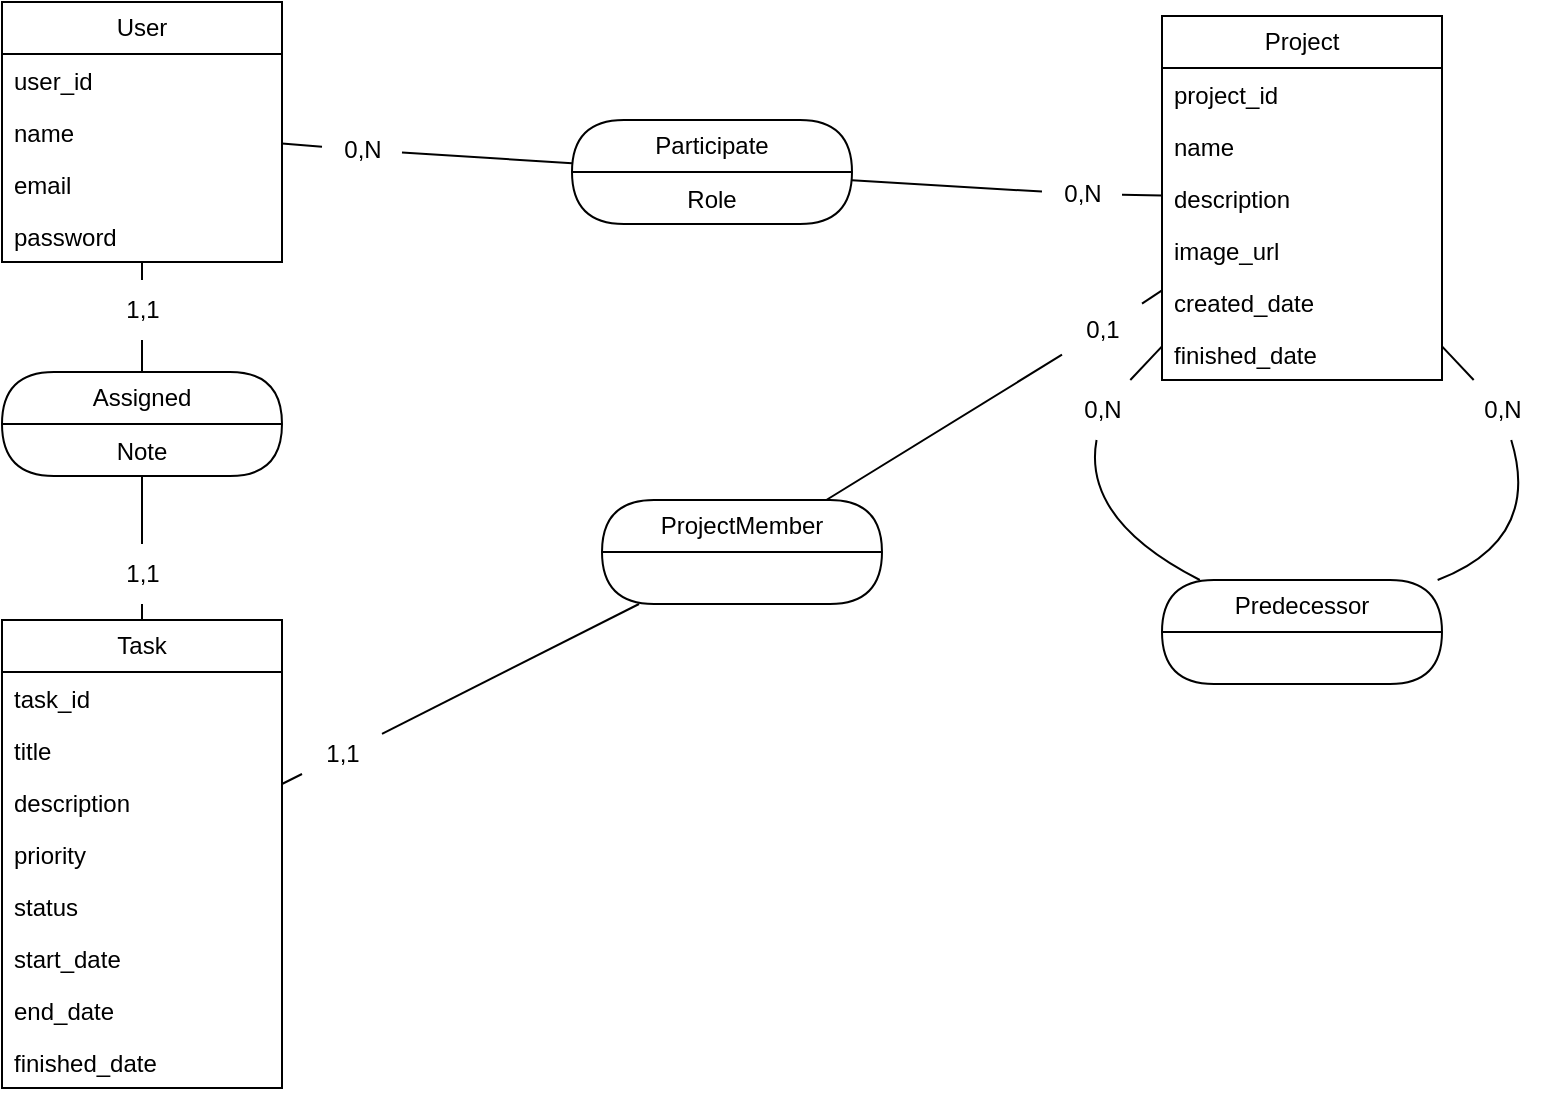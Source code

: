 <mxfile>
    <diagram name="Page-1" id="Y9u0gpGczGB8y_hTl56O">
        <mxGraphModel dx="820" dy="563" grid="1" gridSize="10" guides="1" tooltips="1" connect="1" arrows="1" fold="1" page="1" pageScale="1" pageWidth="850" pageHeight="1100" background="none" math="0" shadow="0">
            <root>
                <mxCell id="0"/>
                <mxCell id="1" parent="0"/>
                <mxCell id="hUHU4sZshg8_5ApoQRsT-1" value="User" style="swimlane;fontStyle=0;childLayout=stackLayout;horizontal=1;startSize=26;fillColor=none;horizontalStack=0;resizeParent=1;resizeParentMax=0;resizeLast=0;collapsible=1;marginBottom=0;whiteSpace=wrap;html=1;" parent="1" vertex="1">
                    <mxGeometry x="70" y="91" width="140" height="130" as="geometry"/>
                </mxCell>
                <mxCell id="hUHU4sZshg8_5ApoQRsT-2" value="user_id" style="text;strokeColor=none;fillColor=none;align=left;verticalAlign=top;spacingLeft=4;spacingRight=4;overflow=hidden;rotatable=0;points=[[0,0.5],[1,0.5]];portConstraint=eastwest;whiteSpace=wrap;html=1;" parent="hUHU4sZshg8_5ApoQRsT-1" vertex="1">
                    <mxGeometry y="26" width="140" height="26" as="geometry"/>
                </mxCell>
                <mxCell id="hUHU4sZshg8_5ApoQRsT-3" value="name" style="text;strokeColor=none;fillColor=none;align=left;verticalAlign=top;spacingLeft=4;spacingRight=4;overflow=hidden;rotatable=0;points=[[0,0.5],[1,0.5]];portConstraint=eastwest;whiteSpace=wrap;html=1;" parent="hUHU4sZshg8_5ApoQRsT-1" vertex="1">
                    <mxGeometry y="52" width="140" height="26" as="geometry"/>
                </mxCell>
                <mxCell id="hUHU4sZshg8_5ApoQRsT-4" value="email" style="text;strokeColor=none;fillColor=none;align=left;verticalAlign=top;spacingLeft=4;spacingRight=4;overflow=hidden;rotatable=0;points=[[0,0.5],[1,0.5]];portConstraint=eastwest;whiteSpace=wrap;html=1;" parent="hUHU4sZshg8_5ApoQRsT-1" vertex="1">
                    <mxGeometry y="78" width="140" height="26" as="geometry"/>
                </mxCell>
                <mxCell id="hUHU4sZshg8_5ApoQRsT-5" value="password" style="text;strokeColor=none;fillColor=none;align=left;verticalAlign=top;spacingLeft=4;spacingRight=4;overflow=hidden;rotatable=0;points=[[0,0.5],[1,0.5]];portConstraint=eastwest;whiteSpace=wrap;html=1;" parent="hUHU4sZshg8_5ApoQRsT-1" vertex="1">
                    <mxGeometry y="104" width="140" height="26" as="geometry"/>
                </mxCell>
                <mxCell id="hUHU4sZshg8_5ApoQRsT-6" value="Task" style="swimlane;fontStyle=0;childLayout=stackLayout;horizontal=1;startSize=26;fillColor=none;horizontalStack=0;resizeParent=1;resizeParentMax=0;resizeLast=0;collapsible=1;marginBottom=0;whiteSpace=wrap;html=1;" parent="1" vertex="1">
                    <mxGeometry x="70" y="400" width="140" height="234" as="geometry"/>
                </mxCell>
                <mxCell id="hUHU4sZshg8_5ApoQRsT-7" value="task_id" style="text;strokeColor=none;fillColor=none;align=left;verticalAlign=top;spacingLeft=4;spacingRight=4;overflow=hidden;rotatable=0;points=[[0,0.5],[1,0.5]];portConstraint=eastwest;whiteSpace=wrap;html=1;" parent="hUHU4sZshg8_5ApoQRsT-6" vertex="1">
                    <mxGeometry y="26" width="140" height="26" as="geometry"/>
                </mxCell>
                <mxCell id="hUHU4sZshg8_5ApoQRsT-8" value="title" style="text;strokeColor=none;fillColor=none;align=left;verticalAlign=top;spacingLeft=4;spacingRight=4;overflow=hidden;rotatable=0;points=[[0,0.5],[1,0.5]];portConstraint=eastwest;whiteSpace=wrap;html=1;" parent="hUHU4sZshg8_5ApoQRsT-6" vertex="1">
                    <mxGeometry y="52" width="140" height="26" as="geometry"/>
                </mxCell>
                <mxCell id="hUHU4sZshg8_5ApoQRsT-9" value="description" style="text;strokeColor=none;fillColor=none;align=left;verticalAlign=top;spacingLeft=4;spacingRight=4;overflow=hidden;rotatable=0;points=[[0,0.5],[1,0.5]];portConstraint=eastwest;whiteSpace=wrap;html=1;" parent="hUHU4sZshg8_5ApoQRsT-6" vertex="1">
                    <mxGeometry y="78" width="140" height="26" as="geometry"/>
                </mxCell>
                <mxCell id="hUHU4sZshg8_5ApoQRsT-10" value="priority" style="text;strokeColor=none;fillColor=none;align=left;verticalAlign=top;spacingLeft=4;spacingRight=4;overflow=hidden;rotatable=0;points=[[0,0.5],[1,0.5]];portConstraint=eastwest;whiteSpace=wrap;html=1;" parent="hUHU4sZshg8_5ApoQRsT-6" vertex="1">
                    <mxGeometry y="104" width="140" height="26" as="geometry"/>
                </mxCell>
                <mxCell id="hUHU4sZshg8_5ApoQRsT-11" value="status" style="text;strokeColor=none;fillColor=none;align=left;verticalAlign=top;spacingLeft=4;spacingRight=4;overflow=hidden;rotatable=0;points=[[0,0.5],[1,0.5]];portConstraint=eastwest;whiteSpace=wrap;html=1;" parent="hUHU4sZshg8_5ApoQRsT-6" vertex="1">
                    <mxGeometry y="130" width="140" height="26" as="geometry"/>
                </mxCell>
                <mxCell id="hUHU4sZshg8_5ApoQRsT-12" value="start_date" style="text;strokeColor=none;fillColor=none;align=left;verticalAlign=top;spacingLeft=4;spacingRight=4;overflow=hidden;rotatable=0;points=[[0,0.5],[1,0.5]];portConstraint=eastwest;whiteSpace=wrap;html=1;" parent="hUHU4sZshg8_5ApoQRsT-6" vertex="1">
                    <mxGeometry y="156" width="140" height="26" as="geometry"/>
                </mxCell>
                <mxCell id="hUHU4sZshg8_5ApoQRsT-20" value="end_date" style="text;strokeColor=none;fillColor=none;align=left;verticalAlign=top;spacingLeft=4;spacingRight=4;overflow=hidden;rotatable=0;points=[[0,0.5],[1,0.5]];portConstraint=eastwest;whiteSpace=wrap;html=1;" parent="hUHU4sZshg8_5ApoQRsT-6" vertex="1">
                    <mxGeometry y="182" width="140" height="26" as="geometry"/>
                </mxCell>
                <mxCell id="hUHU4sZshg8_5ApoQRsT-21" value="finished_date" style="text;strokeColor=none;fillColor=none;align=left;verticalAlign=top;spacingLeft=4;spacingRight=4;overflow=hidden;rotatable=0;points=[[0,0.5],[1,0.5]];portConstraint=eastwest;whiteSpace=wrap;html=1;" parent="hUHU4sZshg8_5ApoQRsT-6" vertex="1">
                    <mxGeometry y="208" width="140" height="26" as="geometry"/>
                </mxCell>
                <mxCell id="hUHU4sZshg8_5ApoQRsT-13" value="Project" style="swimlane;fontStyle=0;childLayout=stackLayout;horizontal=1;startSize=26;fillColor=none;horizontalStack=0;resizeParent=1;resizeParentMax=0;resizeLast=0;collapsible=1;marginBottom=0;whiteSpace=wrap;html=1;" parent="1" vertex="1">
                    <mxGeometry x="650" y="98" width="140" height="182" as="geometry"/>
                </mxCell>
                <mxCell id="hUHU4sZshg8_5ApoQRsT-14" value="project_id" style="text;strokeColor=none;fillColor=none;align=left;verticalAlign=top;spacingLeft=4;spacingRight=4;overflow=hidden;rotatable=0;points=[[0,0.5],[1,0.5]];portConstraint=eastwest;whiteSpace=wrap;html=1;" parent="hUHU4sZshg8_5ApoQRsT-13" vertex="1">
                    <mxGeometry y="26" width="140" height="26" as="geometry"/>
                </mxCell>
                <mxCell id="hUHU4sZshg8_5ApoQRsT-15" value="name" style="text;strokeColor=none;fillColor=none;align=left;verticalAlign=top;spacingLeft=4;spacingRight=4;overflow=hidden;rotatable=0;points=[[0,0.5],[1,0.5]];portConstraint=eastwest;whiteSpace=wrap;html=1;" parent="hUHU4sZshg8_5ApoQRsT-13" vertex="1">
                    <mxGeometry y="52" width="140" height="26" as="geometry"/>
                </mxCell>
                <mxCell id="hUHU4sZshg8_5ApoQRsT-16" value="description" style="text;strokeColor=none;fillColor=none;align=left;verticalAlign=top;spacingLeft=4;spacingRight=4;overflow=hidden;rotatable=0;points=[[0,0.5],[1,0.5]];portConstraint=eastwest;whiteSpace=wrap;html=1;" parent="hUHU4sZshg8_5ApoQRsT-13" vertex="1">
                    <mxGeometry y="78" width="140" height="26" as="geometry"/>
                </mxCell>
                <mxCell id="hUHU4sZshg8_5ApoQRsT-17" value="image_url" style="text;strokeColor=none;fillColor=none;align=left;verticalAlign=top;spacingLeft=4;spacingRight=4;overflow=hidden;rotatable=0;points=[[0,0.5],[1,0.5]];portConstraint=eastwest;whiteSpace=wrap;html=1;" parent="hUHU4sZshg8_5ApoQRsT-13" vertex="1">
                    <mxGeometry y="104" width="140" height="26" as="geometry"/>
                </mxCell>
                <mxCell id="hUHU4sZshg8_5ApoQRsT-18" value="created_date" style="text;strokeColor=none;fillColor=none;align=left;verticalAlign=top;spacingLeft=4;spacingRight=4;overflow=hidden;rotatable=0;points=[[0,0.5],[1,0.5]];portConstraint=eastwest;whiteSpace=wrap;html=1;" parent="hUHU4sZshg8_5ApoQRsT-13" vertex="1">
                    <mxGeometry y="130" width="140" height="26" as="geometry"/>
                </mxCell>
                <mxCell id="hUHU4sZshg8_5ApoQRsT-19" value="finished_date" style="text;strokeColor=none;fillColor=none;align=left;verticalAlign=top;spacingLeft=4;spacingRight=4;overflow=hidden;rotatable=0;points=[[0,0.5],[1,0.5]];portConstraint=eastwest;whiteSpace=wrap;html=1;" parent="hUHU4sZshg8_5ApoQRsT-13" vertex="1">
                    <mxGeometry y="156" width="140" height="26" as="geometry"/>
                </mxCell>
                <mxCell id="hUHU4sZshg8_5ApoQRsT-35" style="edgeStyle=orthogonalEdgeStyle;rounded=0;orthogonalLoop=1;jettySize=auto;html=1;exitX=0.5;exitY=0;exitDx=0;exitDy=0;curved=0;endArrow=none;startFill=0;strokeColor=default;" parent="1" source="hUHU4sZshg8_5ApoQRsT-50" target="hUHU4sZshg8_5ApoQRsT-1" edge="1">
                    <mxGeometry relative="1" as="geometry">
                        <Array as="points">
                            <mxPoint x="140" y="230"/>
                        </Array>
                    </mxGeometry>
                </mxCell>
                <mxCell id="hUHU4sZshg8_5ApoQRsT-22" value="Assigned" style="swimlane;fontStyle=0;childLayout=stackLayout;horizontal=1;startSize=26;fillColor=none;horizontalStack=0;resizeParent=1;resizeParentMax=0;resizeLast=0;collapsible=1;marginBottom=0;whiteSpace=wrap;html=1;rounded=1;arcSize=39;" parent="1" vertex="1">
                    <mxGeometry x="70" y="276" width="140" height="52" as="geometry"/>
                </mxCell>
                <mxCell id="hUHU4sZshg8_5ApoQRsT-24" value="Note" style="text;strokeColor=none;fillColor=none;align=center;verticalAlign=top;spacingLeft=4;spacingRight=4;overflow=hidden;rotatable=0;points=[[0,0.5],[1,0.5]];portConstraint=eastwest;whiteSpace=wrap;html=1;" parent="hUHU4sZshg8_5ApoQRsT-22" vertex="1">
                    <mxGeometry y="26" width="140" height="26" as="geometry"/>
                </mxCell>
                <mxCell id="hUHU4sZshg8_5ApoQRsT-26" value="Participate" style="swimlane;fontStyle=0;childLayout=stackLayout;horizontal=1;startSize=26;fillColor=none;horizontalStack=0;resizeParent=1;resizeParentMax=0;resizeLast=0;collapsible=1;marginBottom=0;whiteSpace=wrap;html=1;rounded=1;arcSize=39;" parent="1" vertex="1">
                    <mxGeometry x="355" y="150" width="140" height="52" as="geometry"/>
                </mxCell>
                <mxCell id="hUHU4sZshg8_5ApoQRsT-27" value="Role" style="text;strokeColor=none;fillColor=none;align=center;verticalAlign=top;spacingLeft=4;spacingRight=4;overflow=hidden;rotatable=0;points=[[0,0.5],[1,0.5]];portConstraint=eastwest;whiteSpace=wrap;html=1;" parent="hUHU4sZshg8_5ApoQRsT-26" vertex="1">
                    <mxGeometry y="26" width="140" height="26" as="geometry"/>
                </mxCell>
                <mxCell id="hUHU4sZshg8_5ApoQRsT-28" value="Predecessor" style="swimlane;fontStyle=0;childLayout=stackLayout;horizontal=1;startSize=26;fillColor=none;horizontalStack=0;resizeParent=1;resizeParentMax=0;resizeLast=0;collapsible=1;marginBottom=0;whiteSpace=wrap;html=1;rounded=1;arcSize=39;" parent="1" vertex="1">
                    <mxGeometry x="650" y="380" width="140" height="52" as="geometry"/>
                </mxCell>
                <mxCell id="hUHU4sZshg8_5ApoQRsT-34" value="ProjectMember" style="swimlane;fontStyle=0;childLayout=stackLayout;horizontal=1;startSize=26;fillColor=none;horizontalStack=0;resizeParent=1;resizeParentMax=0;resizeLast=0;collapsible=1;marginBottom=0;whiteSpace=wrap;html=1;rounded=1;arcSize=39;" parent="1" vertex="1">
                    <mxGeometry x="370" y="340" width="140" height="52" as="geometry"/>
                </mxCell>
                <mxCell id="hUHU4sZshg8_5ApoQRsT-37" style="edgeStyle=orthogonalEdgeStyle;rounded=0;orthogonalLoop=1;jettySize=auto;html=1;curved=0;endArrow=none;startFill=0;" parent="1" source="hUHU4sZshg8_5ApoQRsT-46" target="hUHU4sZshg8_5ApoQRsT-22" edge="1">
                    <mxGeometry relative="1" as="geometry">
                        <mxPoint x="280" y="356" as="sourcePoint"/>
                        <mxPoint x="280" y="300" as="targetPoint"/>
                        <Array as="points">
                            <mxPoint x="140" y="380"/>
                        </Array>
                    </mxGeometry>
                </mxCell>
                <mxCell id="hUHU4sZshg8_5ApoQRsT-39" style="rounded=0;orthogonalLoop=1;jettySize=auto;html=1;endArrow=none;startFill=0;" parent="1" source="hUHU4sZshg8_5ApoQRsT-48" target="hUHU4sZshg8_5ApoQRsT-34" edge="1">
                    <mxGeometry relative="1" as="geometry">
                        <mxPoint x="150" y="410" as="sourcePoint"/>
                        <mxPoint x="150" y="338" as="targetPoint"/>
                    </mxGeometry>
                </mxCell>
                <mxCell id="hUHU4sZshg8_5ApoQRsT-41" style="rounded=0;orthogonalLoop=1;jettySize=auto;html=1;endArrow=none;startFill=0;" parent="1" source="hUHU4sZshg8_5ApoQRsT-65" target="hUHU4sZshg8_5ApoQRsT-13" edge="1">
                    <mxGeometry relative="1" as="geometry">
                        <mxPoint x="360" y="276" as="sourcePoint"/>
                        <mxPoint x="534" y="178" as="targetPoint"/>
                    </mxGeometry>
                </mxCell>
                <mxCell id="hUHU4sZshg8_5ApoQRsT-42" style="rounded=0;orthogonalLoop=1;jettySize=auto;html=1;endArrow=none;startFill=0;" parent="1" source="hUHU4sZshg8_5ApoQRsT-56" target="hUHU4sZshg8_5ApoQRsT-26" edge="1">
                    <mxGeometry relative="1" as="geometry">
                        <mxPoint x="280" y="299" as="sourcePoint"/>
                        <mxPoint x="454" y="200" as="targetPoint"/>
                    </mxGeometry>
                </mxCell>
                <mxCell id="hUHU4sZshg8_5ApoQRsT-43" style="rounded=0;orthogonalLoop=1;jettySize=auto;html=1;endArrow=none;startFill=0;" parent="1" source="hUHU4sZshg8_5ApoQRsT-54" target="hUHU4sZshg8_5ApoQRsT-13" edge="1">
                    <mxGeometry relative="1" as="geometry">
                        <mxPoint x="340" y="259" as="sourcePoint"/>
                        <mxPoint x="490" y="250" as="targetPoint"/>
                    </mxGeometry>
                </mxCell>
                <mxCell id="hUHU4sZshg8_5ApoQRsT-44" style="rounded=0;orthogonalLoop=1;jettySize=auto;html=1;endArrow=none;startFill=0;curved=1;" parent="1" source="hUHU4sZshg8_5ApoQRsT-55" target="hUHU4sZshg8_5ApoQRsT-13" edge="1">
                    <mxGeometry relative="1" as="geometry">
                        <mxPoint x="380" y="309" as="sourcePoint"/>
                        <mxPoint x="554" y="210" as="targetPoint"/>
                        <Array as="points"/>
                    </mxGeometry>
                </mxCell>
                <mxCell id="hUHU4sZshg8_5ApoQRsT-45" style="rounded=0;orthogonalLoop=1;jettySize=auto;html=1;endArrow=none;startFill=0;curved=1;" parent="1" source="hUHU4sZshg8_5ApoQRsT-53" target="hUHU4sZshg8_5ApoQRsT-13" edge="1">
                    <mxGeometry relative="1" as="geometry">
                        <mxPoint x="880" y="407" as="sourcePoint"/>
                        <mxPoint x="880" y="276" as="targetPoint"/>
                        <Array as="points"/>
                    </mxGeometry>
                </mxCell>
                <mxCell id="hUHU4sZshg8_5ApoQRsT-47" value="" style="edgeStyle=orthogonalEdgeStyle;rounded=0;orthogonalLoop=1;jettySize=auto;html=1;curved=0;endArrow=none;startFill=0;" parent="1" source="hUHU4sZshg8_5ApoQRsT-6" target="hUHU4sZshg8_5ApoQRsT-46" edge="1">
                    <mxGeometry relative="1" as="geometry">
                        <mxPoint x="140" y="400" as="sourcePoint"/>
                        <mxPoint x="140" y="328" as="targetPoint"/>
                        <Array as="points">
                            <mxPoint x="140" y="380"/>
                        </Array>
                    </mxGeometry>
                </mxCell>
                <mxCell id="hUHU4sZshg8_5ApoQRsT-46" value="1,1" style="text;html=1;align=center;verticalAlign=middle;resizable=0;points=[];autosize=1;strokeColor=none;fillColor=none;" parent="1" vertex="1">
                    <mxGeometry x="120" y="362" width="40" height="30" as="geometry"/>
                </mxCell>
                <mxCell id="hUHU4sZshg8_5ApoQRsT-49" value="" style="rounded=0;orthogonalLoop=1;jettySize=auto;html=1;endArrow=none;startFill=0;" parent="1" source="hUHU4sZshg8_5ApoQRsT-6" target="hUHU4sZshg8_5ApoQRsT-48" edge="1">
                    <mxGeometry relative="1" as="geometry">
                        <mxPoint x="210" y="482" as="sourcePoint"/>
                        <mxPoint x="388" y="392" as="targetPoint"/>
                    </mxGeometry>
                </mxCell>
                <mxCell id="hUHU4sZshg8_5ApoQRsT-48" value="1,1" style="text;html=1;align=center;verticalAlign=middle;resizable=0;points=[];autosize=1;strokeColor=none;fillColor=none;" parent="1" vertex="1">
                    <mxGeometry x="220" y="452" width="40" height="30" as="geometry"/>
                </mxCell>
                <mxCell id="hUHU4sZshg8_5ApoQRsT-52" value="" style="edgeStyle=orthogonalEdgeStyle;rounded=0;orthogonalLoop=1;jettySize=auto;html=1;exitX=0.5;exitY=0;exitDx=0;exitDy=0;curved=0;endArrow=none;startFill=0;strokeColor=default;" parent="1" source="hUHU4sZshg8_5ApoQRsT-22" target="hUHU4sZshg8_5ApoQRsT-50" edge="1">
                    <mxGeometry relative="1" as="geometry">
                        <mxPoint x="140" y="276" as="sourcePoint"/>
                        <mxPoint x="140" y="202" as="targetPoint"/>
                        <Array as="points">
                            <mxPoint x="140" y="230"/>
                        </Array>
                    </mxGeometry>
                </mxCell>
                <mxCell id="hUHU4sZshg8_5ApoQRsT-50" value="1,1" style="text;html=1;align=center;verticalAlign=middle;resizable=0;points=[];autosize=1;strokeColor=none;fillColor=none;" parent="1" vertex="1">
                    <mxGeometry x="120" y="230" width="40" height="30" as="geometry"/>
                </mxCell>
                <mxCell id="hUHU4sZshg8_5ApoQRsT-57" value="" style="rounded=0;orthogonalLoop=1;jettySize=auto;html=1;endArrow=none;startFill=0;" parent="1" source="hUHU4sZshg8_5ApoQRsT-1" target="hUHU4sZshg8_5ApoQRsT-56" edge="1">
                    <mxGeometry relative="1" as="geometry">
                        <mxPoint x="210" y="161" as="sourcePoint"/>
                        <mxPoint x="355" y="171" as="targetPoint"/>
                    </mxGeometry>
                </mxCell>
                <mxCell id="hUHU4sZshg8_5ApoQRsT-56" value="0,N" style="text;html=1;align=center;verticalAlign=middle;resizable=0;points=[];autosize=1;strokeColor=none;fillColor=none;" parent="1" vertex="1">
                    <mxGeometry x="230" y="150" width="40" height="30" as="geometry"/>
                </mxCell>
                <mxCell id="hUHU4sZshg8_5ApoQRsT-58" value="" style="rounded=0;orthogonalLoop=1;jettySize=auto;html=1;endArrow=none;startFill=0;" parent="1" source="hUHU4sZshg8_5ApoQRsT-26" target="hUHU4sZshg8_5ApoQRsT-54" edge="1">
                    <mxGeometry relative="1" as="geometry">
                        <mxPoint x="495" y="179" as="sourcePoint"/>
                        <mxPoint x="650" y="186" as="targetPoint"/>
                    </mxGeometry>
                </mxCell>
                <mxCell id="hUHU4sZshg8_5ApoQRsT-54" value="0,N" style="text;html=1;align=center;verticalAlign=middle;resizable=0;points=[];autosize=1;strokeColor=none;fillColor=none;" parent="1" vertex="1">
                    <mxGeometry x="590" y="172" width="40" height="30" as="geometry"/>
                </mxCell>
                <mxCell id="hUHU4sZshg8_5ApoQRsT-62" value="" style="rounded=0;orthogonalLoop=1;jettySize=auto;html=1;endArrow=none;startFill=0;curved=1;" parent="1" source="hUHU4sZshg8_5ApoQRsT-28" target="hUHU4sZshg8_5ApoQRsT-55" edge="1">
                    <mxGeometry relative="1" as="geometry">
                        <mxPoint x="650" y="380" as="sourcePoint"/>
                        <mxPoint x="650" y="264" as="targetPoint"/>
                        <Array as="points">
                            <mxPoint x="610" y="350"/>
                        </Array>
                    </mxGeometry>
                </mxCell>
                <mxCell id="hUHU4sZshg8_5ApoQRsT-55" value="0,N" style="text;html=1;align=center;verticalAlign=middle;resizable=0;points=[];autosize=1;strokeColor=none;fillColor=none;" parent="1" vertex="1">
                    <mxGeometry x="600" y="280" width="40" height="30" as="geometry"/>
                </mxCell>
                <mxCell id="hUHU4sZshg8_5ApoQRsT-53" value="0,N" style="text;html=1;align=center;verticalAlign=middle;resizable=0;points=[];autosize=1;strokeColor=none;fillColor=none;" parent="1" vertex="1">
                    <mxGeometry x="800" y="280" width="40" height="30" as="geometry"/>
                </mxCell>
                <mxCell id="hUHU4sZshg8_5ApoQRsT-64" value="" style="rounded=0;orthogonalLoop=1;jettySize=auto;html=1;endArrow=none;startFill=0;curved=1;" parent="1" source="hUHU4sZshg8_5ApoQRsT-28" target="hUHU4sZshg8_5ApoQRsT-53" edge="1">
                    <mxGeometry relative="1" as="geometry">
                        <mxPoint x="790" y="370" as="sourcePoint"/>
                        <mxPoint x="738" y="300" as="targetPoint"/>
                        <Array as="points">
                            <mxPoint x="840" y="360"/>
                        </Array>
                    </mxGeometry>
                </mxCell>
                <mxCell id="hUHU4sZshg8_5ApoQRsT-66" value="" style="rounded=0;orthogonalLoop=1;jettySize=auto;html=1;endArrow=none;startFill=0;" parent="1" source="hUHU4sZshg8_5ApoQRsT-34" target="hUHU4sZshg8_5ApoQRsT-65" edge="1">
                    <mxGeometry relative="1" as="geometry">
                        <mxPoint x="481" y="340" as="sourcePoint"/>
                        <mxPoint x="650" y="233" as="targetPoint"/>
                    </mxGeometry>
                </mxCell>
                <mxCell id="hUHU4sZshg8_5ApoQRsT-65" value="0,1" style="text;html=1;align=center;verticalAlign=middle;resizable=0;points=[];autosize=1;strokeColor=none;fillColor=none;" parent="1" vertex="1">
                    <mxGeometry x="600" y="240" width="40" height="30" as="geometry"/>
                </mxCell>
            </root>
        </mxGraphModel>
    </diagram>
</mxfile>